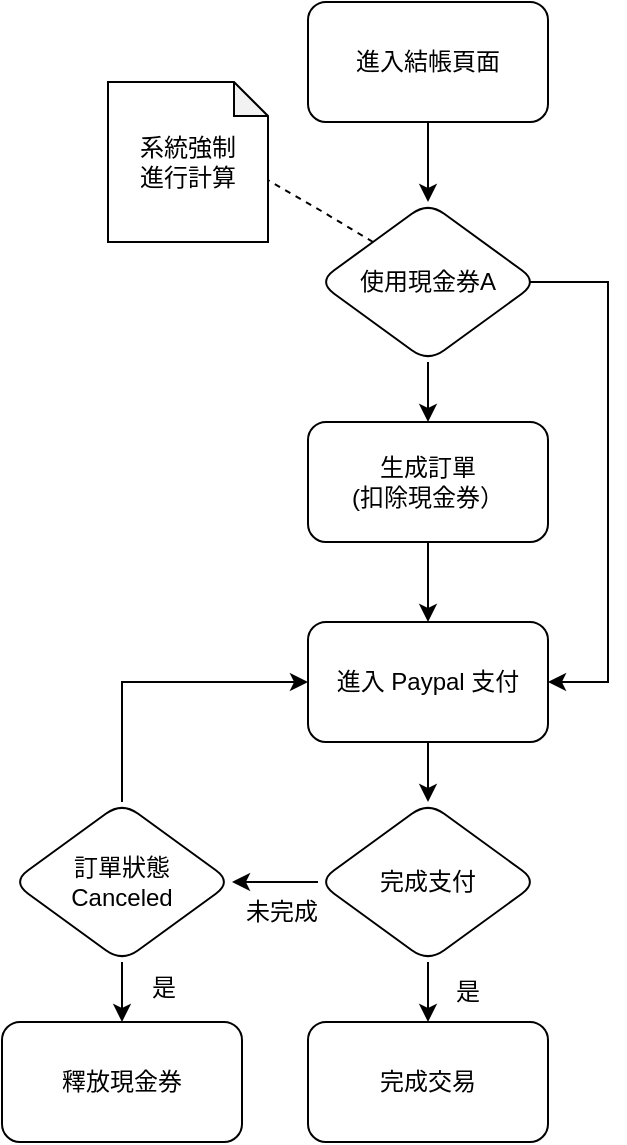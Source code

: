 <mxfile version="16.6.4" type="github"><diagram id="qGl4jPRW2-rBvaBUB-Pi" name="Page-1"><mxGraphModel dx="2066" dy="794" grid="1" gridSize="10" guides="1" tooltips="1" connect="1" arrows="1" fold="1" page="1" pageScale="1" pageWidth="827" pageHeight="1169" math="0" shadow="0"><root><mxCell id="0"/><mxCell id="1" parent="0"/><mxCell id="fkzfvDplFAbGV3ygsR5Z-3" value="" style="edgeStyle=orthogonalEdgeStyle;rounded=0;orthogonalLoop=1;jettySize=auto;html=1;entryX=0.5;entryY=0;entryDx=0;entryDy=0;" parent="1" source="fkzfvDplFAbGV3ygsR5Z-1" target="fkzfvDplFAbGV3ygsR5Z-4" edge="1"><mxGeometry relative="1" as="geometry"><mxPoint x="410.034" y="480" as="targetPoint"/></mxGeometry></mxCell><mxCell id="fkzfvDplFAbGV3ygsR5Z-1" value="進入結帳頁面" style="rounded=1;whiteSpace=wrap;html=1;" parent="1" vertex="1"><mxGeometry x="350" y="470" width="120" height="60" as="geometry"/></mxCell><mxCell id="fkzfvDplFAbGV3ygsR5Z-7" value="" style="edgeStyle=orthogonalEdgeStyle;rounded=0;orthogonalLoop=1;jettySize=auto;html=1;" parent="1" source="fkzfvDplFAbGV3ygsR5Z-4" target="fkzfvDplFAbGV3ygsR5Z-6" edge="1"><mxGeometry relative="1" as="geometry"/></mxCell><mxCell id="fkzfvDplFAbGV3ygsR5Z-22" style="edgeStyle=orthogonalEdgeStyle;rounded=0;orthogonalLoop=1;jettySize=auto;html=1;entryX=1;entryY=0.5;entryDx=0;entryDy=0;exitX=0.959;exitY=0.482;exitDx=0;exitDy=0;exitPerimeter=0;" parent="1" source="fkzfvDplFAbGV3ygsR5Z-4" target="fkzfvDplFAbGV3ygsR5Z-8" edge="1"><mxGeometry relative="1" as="geometry"><Array as="points"><mxPoint x="461" y="610"/><mxPoint x="500" y="610"/><mxPoint x="500" y="810"/></Array></mxGeometry></mxCell><mxCell id="fkzfvDplFAbGV3ygsR5Z-25" style="edgeStyle=isometricEdgeStyle;rounded=0;orthogonalLoop=1;jettySize=auto;html=1;entryX=0;entryY=0;entryDx=80;entryDy=48.5;entryPerimeter=0;exitX=0;exitY=0;exitDx=0;exitDy=0;dashed=1;endArrow=none;endFill=0;" parent="1" source="fkzfvDplFAbGV3ygsR5Z-4" target="fkzfvDplFAbGV3ygsR5Z-24" edge="1"><mxGeometry relative="1" as="geometry"/></mxCell><mxCell id="fkzfvDplFAbGV3ygsR5Z-4" value="使用現金券A" style="rhombus;whiteSpace=wrap;html=1;rounded=1;" parent="1" vertex="1"><mxGeometry x="355" y="570" width="110" height="80" as="geometry"/></mxCell><mxCell id="fkzfvDplFAbGV3ygsR5Z-9" value="" style="edgeStyle=orthogonalEdgeStyle;rounded=0;orthogonalLoop=1;jettySize=auto;html=1;" parent="1" source="fkzfvDplFAbGV3ygsR5Z-6" target="fkzfvDplFAbGV3ygsR5Z-8" edge="1"><mxGeometry relative="1" as="geometry"/></mxCell><mxCell id="fkzfvDplFAbGV3ygsR5Z-6" value="生成訂單&lt;br&gt;(扣除現金券）" style="whiteSpace=wrap;html=1;rounded=1;" parent="1" vertex="1"><mxGeometry x="350" y="680" width="120" height="60" as="geometry"/></mxCell><mxCell id="fkzfvDplFAbGV3ygsR5Z-11" value="" style="edgeStyle=orthogonalEdgeStyle;rounded=0;orthogonalLoop=1;jettySize=auto;html=1;" parent="1" source="fkzfvDplFAbGV3ygsR5Z-8" target="fkzfvDplFAbGV3ygsR5Z-10" edge="1"><mxGeometry relative="1" as="geometry"/></mxCell><mxCell id="fkzfvDplFAbGV3ygsR5Z-8" value="進入 Paypal 支付" style="whiteSpace=wrap;html=1;rounded=1;" parent="1" vertex="1"><mxGeometry x="350" y="780" width="120" height="60" as="geometry"/></mxCell><mxCell id="fkzfvDplFAbGV3ygsR5Z-14" style="edgeStyle=orthogonalEdgeStyle;rounded=0;orthogonalLoop=1;jettySize=auto;html=1;entryX=1;entryY=0.5;entryDx=0;entryDy=0;" parent="1" source="fkzfvDplFAbGV3ygsR5Z-10" target="fkzfvDplFAbGV3ygsR5Z-13" edge="1"><mxGeometry relative="1" as="geometry"/></mxCell><mxCell id="fkzfvDplFAbGV3ygsR5Z-16" value="" style="edgeStyle=orthogonalEdgeStyle;rounded=0;orthogonalLoop=1;jettySize=auto;html=1;" parent="1" source="fkzfvDplFAbGV3ygsR5Z-10" target="fkzfvDplFAbGV3ygsR5Z-15" edge="1"><mxGeometry relative="1" as="geometry"/></mxCell><mxCell id="fkzfvDplFAbGV3ygsR5Z-10" value="完成支付" style="rhombus;whiteSpace=wrap;html=1;rounded=1;" parent="1" vertex="1"><mxGeometry x="355" y="870" width="110" height="80" as="geometry"/></mxCell><mxCell id="fkzfvDplFAbGV3ygsR5Z-19" value="" style="edgeStyle=orthogonalEdgeStyle;rounded=0;orthogonalLoop=1;jettySize=auto;html=1;" parent="1" source="fkzfvDplFAbGV3ygsR5Z-13" target="fkzfvDplFAbGV3ygsR5Z-18" edge="1"><mxGeometry relative="1" as="geometry"/></mxCell><mxCell id="fkzfvDplFAbGV3ygsR5Z-21" style="edgeStyle=orthogonalEdgeStyle;rounded=0;orthogonalLoop=1;jettySize=auto;html=1;entryX=0;entryY=0.5;entryDx=0;entryDy=0;exitX=0.5;exitY=0;exitDx=0;exitDy=0;" parent="1" source="fkzfvDplFAbGV3ygsR5Z-13" target="fkzfvDplFAbGV3ygsR5Z-8" edge="1"><mxGeometry relative="1" as="geometry"/></mxCell><mxCell id="fkzfvDplFAbGV3ygsR5Z-13" value="訂單狀態&lt;br&gt;Canceled" style="rhombus;whiteSpace=wrap;html=1;rounded=1;" parent="1" vertex="1"><mxGeometry x="202" y="870" width="110" height="80" as="geometry"/></mxCell><mxCell id="fkzfvDplFAbGV3ygsR5Z-15" value="完成交易" style="whiteSpace=wrap;html=1;rounded=1;" parent="1" vertex="1"><mxGeometry x="350" y="980" width="120" height="60" as="geometry"/></mxCell><mxCell id="fkzfvDplFAbGV3ygsR5Z-18" value="釋放現金券" style="whiteSpace=wrap;html=1;rounded=1;" parent="1" vertex="1"><mxGeometry x="197" y="980" width="120" height="60" as="geometry"/></mxCell><mxCell id="fkzfvDplFAbGV3ygsR5Z-24" value="系統強制&lt;br&gt;進行計算" style="shape=note;whiteSpace=wrap;html=1;backgroundOutline=1;darkOpacity=0.05;size=17;" parent="1" vertex="1"><mxGeometry x="250" y="510" width="80" height="80" as="geometry"/></mxCell><mxCell id="fkzfvDplFAbGV3ygsR5Z-26" value="是" style="text;html=1;strokeColor=none;fillColor=none;align=center;verticalAlign=middle;whiteSpace=wrap;rounded=0;" parent="1" vertex="1"><mxGeometry x="400" y="950" width="60" height="30" as="geometry"/></mxCell><mxCell id="fkzfvDplFAbGV3ygsR5Z-27" value="未完成" style="text;html=1;strokeColor=none;fillColor=none;align=center;verticalAlign=middle;whiteSpace=wrap;rounded=0;" parent="1" vertex="1"><mxGeometry x="307" y="910" width="60" height="30" as="geometry"/></mxCell><mxCell id="fkzfvDplFAbGV3ygsR5Z-28" value="是" style="text;html=1;strokeColor=none;fillColor=none;align=center;verticalAlign=middle;whiteSpace=wrap;rounded=0;" parent="1" vertex="1"><mxGeometry x="248" y="948" width="60" height="30" as="geometry"/></mxCell></root></mxGraphModel></diagram></mxfile>